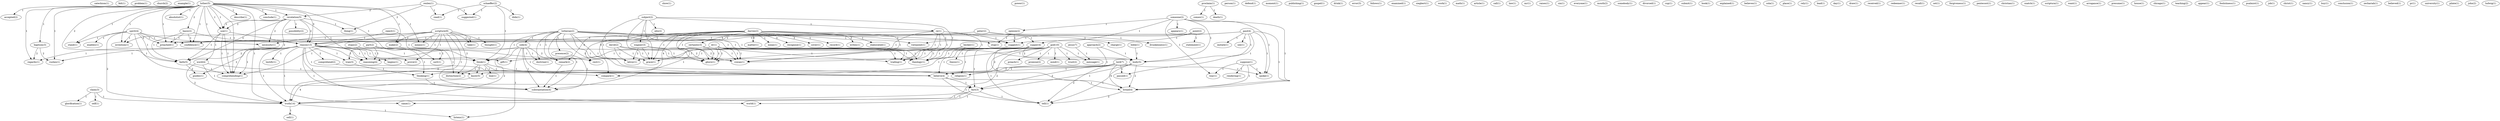 digraph G {
  catechism [ label="catechism(1)" ];
  felt [ label="felt(1)" ];
  problem [ label="problem(1)" ];
  church [ label="church(2)" ];
  example [ label="example(1)" ];
  claim [ label="claim(3)" ];
  glorification [ label="glorification(1)" ];
  self [ label="self(1)" ];
  truth [ label="truth(14)" ];
  show [ label="show(1)" ];
  power [ label="power(1)" ];
  proclaim [ label="proclaim(1)" ];
  comes [ label="comes(1)" ];
  death [ label="death(1)" ];
  someone [ label="someone(2)" ];
  appears [ label="appears(1)" ];
  way [ label="way(1)" ];
  opinion [ label="opinion(2)" ];
  suggest [ label="suggest(1)" ];
  body [ label="body(5)" ];
  bread [ label="bread(4)" ];
  spoke [ label="spoke(1)" ];
  person [ label="person(1)" ];
  defend [ label="defend(1)" ];
  moment [ label="moment(1)" ];
  publishing [ label="publishing(1)" ];
  approach [ label="approach(2)" ];
  believe [ label="believe(4)" ];
  gospel [ label="gospel(1)" ];
  drink [ label="drink(1)" ];
  error [ label="error(3)" ];
  suppose [ label="suppose(1)" ];
  rendering [ label="rendering(1)" ];
  follows [ label="follows(1)" ];
  examined [ label="examined(1)" ];
  siegbert [ label="siegbert(1)" ];
  schaeffer [ label="schaeffer(2)" ];
  read [ label="read(1)" ];
  suggested [ label="suggested(1)" ];
  think [ label="think(1)" ];
  didn [ label="didn(1)" ];
  work [ label="work(1)" ];
  math [ label="math(1)" ];
  subject [ label="subject(2)" ];
  edu [ label="edu(2)" ];
  re [ label="re(1)" ];
  wagner [ label="wagner(3)" ];
  kilroy [ label="kilroy(1)" ];
  grace [ label="grace(1)" ];
  gboro [ label="gboro(1)" ];
  rowan [ label="rowan(1)" ];
  article [ label="article(1)" ];
  rexlex [ label="rexlex(1)" ];
  revelation [ label="revelation(5)" ];
  thing [ label="thing(1)" ];
  stops [ label="stops(2)" ];
  begins [ label="begins(1)" ];
  reasoning [ label="reasoning(4)" ];
  call [ label="call(1)" ];
  luther [ label="luther(5)" ];
  describe [ label="describe(1)" ];
  basis [ label="basis(2)" ];
  conclude [ label="conclude(1)" ];
  use [ label="use(1)" ];
  reason [ label="reason(13)" ];
  accepted [ label="accepted(2)" ];
  stand [ label="stand(1)" ];
  faith [ label="faith(5)" ];
  baptism [ label="baptism(3)" ];
  regards [ label="regards(1)" ];
  confidence [ label="confidence(1)" ];
  preached [ label="preached(1)" ];
  use [ label="use(1)" ];
  invention [ label="invention(1)" ];
  absolutist [ label="absolutist(1)" ];
  means [ label="means(1)" ];
  make [ label="make(2)" ];
  sort [ label="sort(1)" ];
  rushes [ label="rushes(1)" ];
  comprehending [ label="comprehending(1)" ];
  necessity [ label="necessity(1)" ];
  law [ label="law(1)" ];
  mr [ label="mr(1)" ];
  raises [ label="raises(1)" ];
  sin [ label="sin(1)" ];
  everyone [ label="everyone(1)" ];
  mouth [ label="mouth(2)" ];
  somebody [ label="somebody(1)" ];
  divorced [ label="divorced(1)" ];
  reject [ label="reject(1)" ];
  cup [ label="cup(1)" ];
  spirit [ label="spirit(4)" ];
  enables [ label="enables(1)" ];
  know [ label="know(5)" ];
  submit [ label="submit(1)" ];
  point [ label="point(2)" ];
  statement [ label="statement(1)" ];
  supper [ label="supper(4)" ];
  viewpoint [ label="viewpoint(1)" ];
  possibility [ label="possibility(2)" ];
  book [ label="book(1)" ];
  explained [ label="explained(1)" ];
  believes [ label="believes(1)" ];
  sola [ label="sola(1)" ];
  part [ label="part(2)" ];
  thinking [ label="thinking(1)" ];
  rest [ label="rest(1)" ];
  place [ label="place(1)" ];
  trading [ label="trading(1)" ];
  theology [ label="theology(1)" ];
  rely [ label="rely(1)" ];
  word [ label="word(4)" ];
  lutheran [ label="lutheran(2)" ];
  presence [ label="presence(2)" ];
  side [ label="side(4)" ];
  compare [ label="compare(1)" ];
  doctrine [ label="doctrine(1)" ];
  remark [ label="remark(2)" ];
  religion [ label="religion(1)" ];
  substantiation [ label="substantiation(4)" ];
  lead [ label="lead(1)" ];
  day [ label="day(1)" ];
  draw [ label="draw(1)" ];
  comprehend [ label="comprehend(2)" ];
  testify [ label="testify(1)" ];
  gift [ label="gift(1)" ];
  prove [ label="prove(2)" ];
  came [ label="came(1)" ];
  guides [ label="guides(1)" ];
  tran [ label="tran(3)" ];
  world [ label="world(1)" ];
  received [ label="received(1)" ];
  redeemer [ label="redeemer(1)" ];
  recall [ label="recall(1)" ];
  set [ label="set(1)" ];
  forgiveness [ label="forgiveness(1)" ];
  pentecost [ label="pentecost(1)" ];
  fact [ label="fact(3)" ];
  tell [ label="tell(1)" ];
  christian [ label="christian(1)" ];
  bible [ label="bible(1)" ];
  peter [ label="peter(2)" ];
  charge [ label="charge(1)" ];
  drunkenness [ label="drunkenness(1)" ];
  listens [ label="listens(1)" ];
  line [ label="line(1)" ];
  distinction [ label="distinction(2)" ];
  snatch [ label="snatch(1)" ];
  david [ label="david(2)" ];
  scriptura [ label="scriptura(1)" ];
  paul [ label="paul(4)" ];
  imitate [ label="imitate(1)" ];
  passed [ label="passed(1)" ];
  see [ label="see(1)" ];
  want [ label="want(1)" ];
  stop [ label="stop(1)" ];
  arrogance [ label="arrogance(1)" ];
  presume [ label="presume(1)" ];
  house [ label="house(1)" ];
  chicago [ label="chicago(1)" ];
  lord [ label="lord(7)" ];
  teaching [ label="teaching(2)" ];
  darren [ label="darren(2)" ];
  matter [ label="matter(1)" ];
  mean [ label="mean(1)" ];
  recognise [ label="recognise(1)" ];
  certainty [ label="certainty(3)" ];
  cover [ label="cover(1)" ];
  record [ label="record(1)" ];
  writes [ label="writes(1)" ];
  elaborated [ label="elaborated(1)" ];
  god [ label="god(10)" ];
  preach [ label="preach(1)" ];
  promise [ label="promise(2)" ];
  mind [ label="mind(1)" ];
  message [ label="message(1)" ];
  trust [ label="trust(2)" ];
  scripture [ label="scripture(9)" ];
  take [ label="take(1)" ];
  thought [ label="thought(1)" ];
  take [ label="take(1)" ];
  appear [ label="appear(1)" ];
  foolishness [ label="foolishness(1)" ];
  psalmist [ label="psalmist(1)" ];
  dr [ label="dr(1)" ];
  job [ label="job(1)" ];
  christ [ label="christ(1)" ];
  recall [ label="recall(1)" ];
  nancy [ label="nancy(1)" ];
  sell [ label="sell(1)" ];
  buy [ label="buy(1)" ];
  becker [ label="becker(1)" ];
  thesis [ label="thesis(1)" ];
  conclusion [ label="conclusion(1)" ];
  dr [ label="dr(1)" ];
  zechariah [ label="zechariah(1)" ];
  believed [ label="believed(1)" ];
  pr [ label="pr(1)" ];
  university [ label="university(1)" ];
  pilate [ label="pilate(1)" ];
  jesus [ label="jesus(7)" ];
  john [ label="john(2)" ];
  ludwig [ label="ludwig(1)" ];
  claim -> glorification [ label="1" ];
  claim -> self [ label="1" ];
  claim -> truth [ label="1" ];
  proclaim -> comes [ label="1" ];
  proclaim -> death [ label="1" ];
  someone -> appears [ label="1" ];
  someone -> way [ label="1" ];
  someone -> opinion [ label="1" ];
  someone -> suggest [ label="1" ];
  someone -> body [ label="1" ];
  someone -> bread [ label="1" ];
  someone -> spoke [ label="1" ];
  approach -> body [ label="1" ];
  approach -> believe [ label="1" ];
  suppose -> rendering [ label="1" ];
  suppose -> way [ label="1" ];
  suppose -> bread [ label="1" ];
  suppose -> spoke [ label="1" ];
  schaeffer -> read [ label="1" ];
  schaeffer -> suggested [ label="1" ];
  schaeffer -> think [ label="1" ];
  schaeffer -> didn [ label="1" ];
  subject -> edu [ label="1" ];
  subject -> re [ label="1" ];
  subject -> wagner [ label="1" ];
  subject -> kilroy [ label="1" ];
  subject -> grace [ label="1" ];
  subject -> gboro [ label="1" ];
  subject -> rowan [ label="1" ];
  rexlex -> read [ label="1" ];
  rexlex -> revelation [ label="2" ];
  rexlex -> suggested [ label="1" ];
  rexlex -> thing [ label="2" ];
  stops -> begins [ label="1" ];
  stops -> reasoning [ label="1" ];
  luther -> describe [ label="1" ];
  luther -> basis [ label="2" ];
  luther -> revelation [ label="1" ];
  luther -> conclude [ label="1" ];
  luther -> use [ label="1" ];
  luther -> reason [ label="3" ];
  luther -> accepted [ label="1" ];
  luther -> stand [ label="1" ];
  luther -> faith [ label="2" ];
  luther -> baptism [ label="1" ];
  luther -> regards [ label="1" ];
  luther -> confidence [ label="1" ];
  luther -> preached [ label="1" ];
  luther -> use [ label="1" ];
  luther -> invention [ label="1" ];
  luther -> absolutist [ label="1" ];
  luther -> truth [ label="1" ];
  luther -> means [ label="1" ];
  luther -> make [ label="1" ];
  luther -> sort [ label="1" ];
  luther -> rushes [ label="1" ];
  luther -> comprehending [ label="1" ];
  luther -> necessity [ label="1" ];
  basis -> reason [ label="1" ];
  basis -> faith [ label="1" ];
  basis -> confidence [ label="1" ];
  basis -> preached [ label="1" ];
  reject -> reason [ label="1" ];
  reject -> think [ label="1" ];
  spirit -> reason [ label="1" ];
  spirit -> stand [ label="1" ];
  spirit -> faith [ label="1" ];
  spirit -> confidence [ label="1" ];
  spirit -> preached [ label="1" ];
  spirit -> enables [ label="1" ];
  spirit -> know [ label="1" ];
  spirit -> invention [ label="1" ];
  spirit -> truth [ label="2" ];
  point -> statement [ label="1" ];
  point -> supper [ label="1" ];
  point -> viewpoint [ label="1" ];
  revelation -> use [ label="2" ];
  revelation -> reason [ label="2" ];
  revelation -> faith [ label="2" ];
  revelation -> possibility [ label="1" ];
  revelation -> thing [ label="1" ];
  revelation -> use [ label="2" ];
  revelation -> reasoning [ label="1" ];
  revelation -> comprehending [ label="2" ];
  revelation -> necessity [ label="2" ];
  part -> reasoning [ label="1" ];
  part -> thinking [ label="1" ];
  part -> rest [ label="1" ];
  re -> reason [ label="1" ];
  re -> suggest [ label="1" ];
  re -> kilroy [ label="1" ];
  re -> trading [ label="1" ];
  re -> theology [ label="1" ];
  re -> gboro [ label="1" ];
  re -> rowan [ label="1" ];
  use -> reason [ label="1" ];
  use -> faith [ label="1" ];
  use -> word [ label="1" ];
  use -> comprehending [ label="1" ];
  lutheran -> reason [ label="1" ];
  lutheran -> presence [ label="1" ];
  lutheran -> supper [ label="1" ];
  lutheran -> side [ label="1" ];
  lutheran -> think [ label="1" ];
  lutheran -> compare [ label="1" ];
  lutheran -> suggest [ label="1" ];
  lutheran -> doctrine [ label="1" ];
  lutheran -> viewpoint [ label="1" ];
  lutheran -> body [ label="1" ];
  lutheran -> believe [ label="1" ];
  lutheran -> remark [ label="1" ];
  lutheran -> religion [ label="1" ];
  lutheran -> trading [ label="1" ];
  lutheran -> theology [ label="1" ];
  lutheran -> substantiation [ label="1" ];
  reason -> comprehend [ label="2" ];
  reason -> faith [ label="2" ];
  reason -> regards [ label="1" ];
  reason -> think [ label="1" ];
  reason -> testify [ label="1" ];
  reason -> reasoning [ label="1" ];
  reason -> believe [ label="1" ];
  reason -> gift [ label="1" ];
  reason -> prove [ label="1" ];
  reason -> came [ label="1" ];
  reason -> truth [ label="1" ];
  reason -> guides [ label="2" ];
  reason -> theology [ label="1" ];
  reason -> tran [ label="1" ];
  reason -> rushes [ label="1" ];
  reason -> world [ label="1" ];
  reason -> substantiation [ label="1" ];
  reason -> comprehending [ label="1" ];
  presence -> substantiation [ label="1" ];
  comprehend -> believe [ label="1" ];
  faith -> guides [ label="2" ];
  faith -> comprehending [ label="1" ];
  baptism -> regards [ label="2" ];
  baptism -> rushes [ label="2" ];
  supper -> think [ label="1" ];
  supper -> compare [ label="1" ];
  supper -> body [ label="2" ];
  supper -> believe [ label="1" ];
  supper -> fact [ label="1" ];
  supper -> religion [ label="1" ];
  supper -> bread [ label="1" ];
  supper -> tell [ label="1" ];
  bible -> body [ label="1" ];
  peter -> confidence [ label="1" ];
  peter -> preached [ label="1" ];
  peter -> charge [ label="1" ];
  peter -> drunkenness [ label="1" ];
  side -> doctrine [ label="1" ];
  side -> reasoning [ label="1" ];
  side -> believe [ label="1" ];
  side -> remark [ label="2" ];
  side -> truth [ label="2" ];
  side -> listens [ label="1" ];
  side -> substantiation [ label="1" ];
  think -> compare [ label="1" ];
  think -> know [ label="1" ];
  think -> religion [ label="1" ];
  think -> line [ label="1" ];
  think -> distinction [ label="1" ];
  david -> kilroy [ label="1" ];
  david -> grace [ label="1" ];
  david -> gboro [ label="1" ];
  david -> rowan [ label="1" ];
  word -> believe [ label="1" ];
  word -> fact [ label="1" ];
  word -> truth [ label="2" ];
  paul -> confidence [ label="1" ];
  paul -> preached [ label="1" ];
  paul -> body [ label="1" ];
  paul -> imitate [ label="1" ];
  paul -> bread [ label="1" ];
  paul -> passed [ label="1" ];
  paul -> spoke [ label="1" ];
  paul -> see [ label="1" ];
  opinion -> suggest [ label="1" ];
  opinion -> stop [ label="1" ];
  suggest -> theology [ label="1" ];
  body -> believe [ label="1" ];
  body -> fact [ label="1" ];
  body -> bread [ label="2" ];
  body -> tell [ label="1" ];
  wagner -> kilroy [ label="2" ];
  wagner -> grace [ label="2" ];
  wagner -> gboro [ label="2" ];
  wagner -> rowan [ label="2" ];
  lord -> believe [ label="2" ];
  lord -> fact [ label="2" ];
  lord -> religion [ label="1" ];
  lord -> bread [ label="4" ];
  lord -> tell [ label="2" ];
  lord -> passed [ label="1" ];
  lord -> spoke [ label="1" ];
  use -> comprehending [ label="1" ];
  believe -> fact [ label="1" ];
  believe -> bread [ label="1" ];
  believe -> tell [ label="1" ];
  darren -> matter [ label="3" ];
  darren -> remark [ label="4" ];
  darren -> mean [ label="1" ];
  darren -> kilroy [ label="1" ];
  darren -> recognise [ label="3" ];
  darren -> grace [ label="1" ];
  darren -> certainty [ label="3" ];
  darren -> gboro [ label="1" ];
  darren -> cover [ label="3" ];
  darren -> thinking [ label="4" ];
  darren -> record [ label="1" ];
  darren -> rest [ label="3" ];
  darren -> stop [ label="1" ];
  darren -> writes [ label="3" ];
  darren -> substantiation [ label="1" ];
  darren -> rowan [ label="1" ];
  darren -> elaborated [ label="1" ];
  god -> gift [ label="1" ];
  god -> know [ label="2" ];
  god -> truth [ label="2" ];
  god -> trading [ label="1" ];
  god -> theology [ label="1" ];
  god -> preach [ label="1" ];
  god -> promise [ label="1" ];
  god -> mind [ label="1" ];
  god -> message [ label="1" ];
  god -> trust [ label="1" ];
  scripture -> take [ label="1" ];
  scripture -> prove [ label="1" ];
  scripture -> invention [ label="2" ];
  scripture -> truth [ label="2" ];
  scripture -> thought [ label="1" ];
  scripture -> means [ label="1" ];
  scripture -> tran [ label="1" ];
  scripture -> make [ label="2" ];
  scripture -> distinction [ label="2" ];
  scripture -> take [ label="1" ];
  scripture -> substantiation [ label="1" ];
  scripture -> comprehending [ label="1" ];
  scripture -> necessity [ label="1" ];
  remark -> substantiation [ label="1" ];
  fact -> came [ label="1" ];
  fact -> truth [ label="1" ];
  fact -> tell [ label="1" ];
  fact -> world [ label="1" ];
  know -> truth [ label="4" ];
  dr -> grace [ label="1" ];
  dr -> trading [ label="1" ];
  dr -> theology [ label="1" ];
  dr -> gboro [ label="1" ];
  dr -> rowan [ label="1" ];
  truth -> sell [ label="1" ];
  truth -> listens [ label="1" ];
  becker -> trading [ label="1" ];
  becker -> theology [ label="1" ];
  becker -> thesis [ label="1" ];
  certainty -> gboro [ label="1" ];
  certainty -> rowan [ label="1" ];
  dr -> trading [ label="1" ];
  dr -> theology [ label="1" ];
  dr -> gboro [ label="1" ];
  dr -> rowan [ label="1" ];
  bread -> tell [ label="2" ];
  tran -> thinking [ label="1" ];
  make -> sort [ label="1" ];
  make -> distinction [ label="1" ];
  thinking -> substantiation [ label="1" ];
  jesus -> message [ label="1" ];
}
